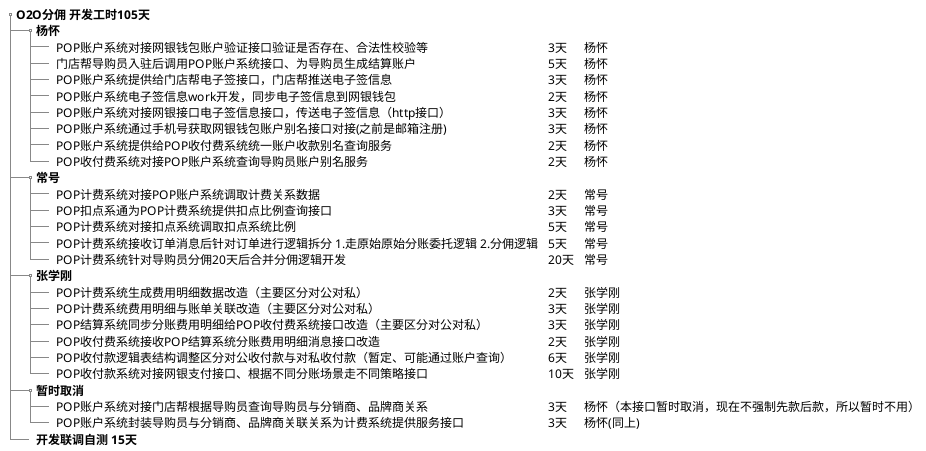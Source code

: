 @startuml
salt
{
{T
+ **O2O分佣 开发工时105天 **

+++ **杨怀**
+++++ POP账户系统对接网银钱包账户验证接口验证是否存在、合法性校验等 |3天 |杨怀
+++++ 门店帮导购员入驻后调用POP账户系统接口、为导购员生成结算账户 |5天 |杨怀
+++++ POP账户系统提供给门店帮电子签接口，门店帮推送电子签信息 |3天 |杨怀
+++++ POP账户系统电子签信息work开发，同步电子签信息到网银钱包 |2天 |杨怀
+++++ POP账户系统对接网银接口电子签信息接口，传送电子签信息（http接口） |3天 |杨怀
+++++ POP账户系统通过手机号获取网银钱包账户别名接口对接(之前是邮箱注册) |3天 |杨怀
+++++ POP账户系统提供给POP收付费系统统一账户收款别名查询服务 |2天 |杨怀
+++++ POP收付费系统对接POP账户系统查询导购员账户别名服务 |2天 |杨怀

+++ **常号**
+++++ POP计费系统对接POP账户系统调取计费关系数据 |2天 |常号
+++++ POP扣点系通为POP计费系统提供扣点比例查询接口 |3天 |常号
+++++ POP计费系统对接扣点系统调取扣点系统比例 |5天 |常号
+++++ POP计费系统接收订单消息后针对订单进行逻辑拆分 1.走原始原始分账委托逻辑 2.分佣逻辑 |5天 |常号
+++++ POP计费系统针对导购员分佣20天后合并分佣逻辑开发 |20天 |常号

+++ **张学刚**
+++++ POP计费系统生成费用明细数据改造（主要区分对公对私） |2天 |张学刚
+++++ POP计费系统费用明细与账单关联改造（主要区分对公对私） |3天 |张学刚
+++++ POP结算系统同步分账费用明细给POP收付费系统接口改造（主要区分对公对私）|3天 |张学刚
+++++ POP收付费系统接收POP结算系统分账费用明细消息接口改造 |2天 |张学刚
+++++ POP收付款逻辑表结构调整区分对公收付款与对私收付款（暂定、可能通过账户查询） |6天 |张学刚
+++++ POP收付款系统对接网银支付接口、根据不同分账场景走不同策略接口 |10天 |张学刚
+++ **暂时取消**
+++++ POP账户系统对接门店帮根据导购员查询导购员与分销商、品牌商关系 |3天 |杨怀（本接口暂时取消，现在不强制先款后款，所以暂时不用）
+++++ POP账户系统封装导购员与分销商、品牌商关联关系为计费系统提供服务接口 |3天 |杨怀(同上)

+++ **开发联调自测 15天**

}
}
@enduml